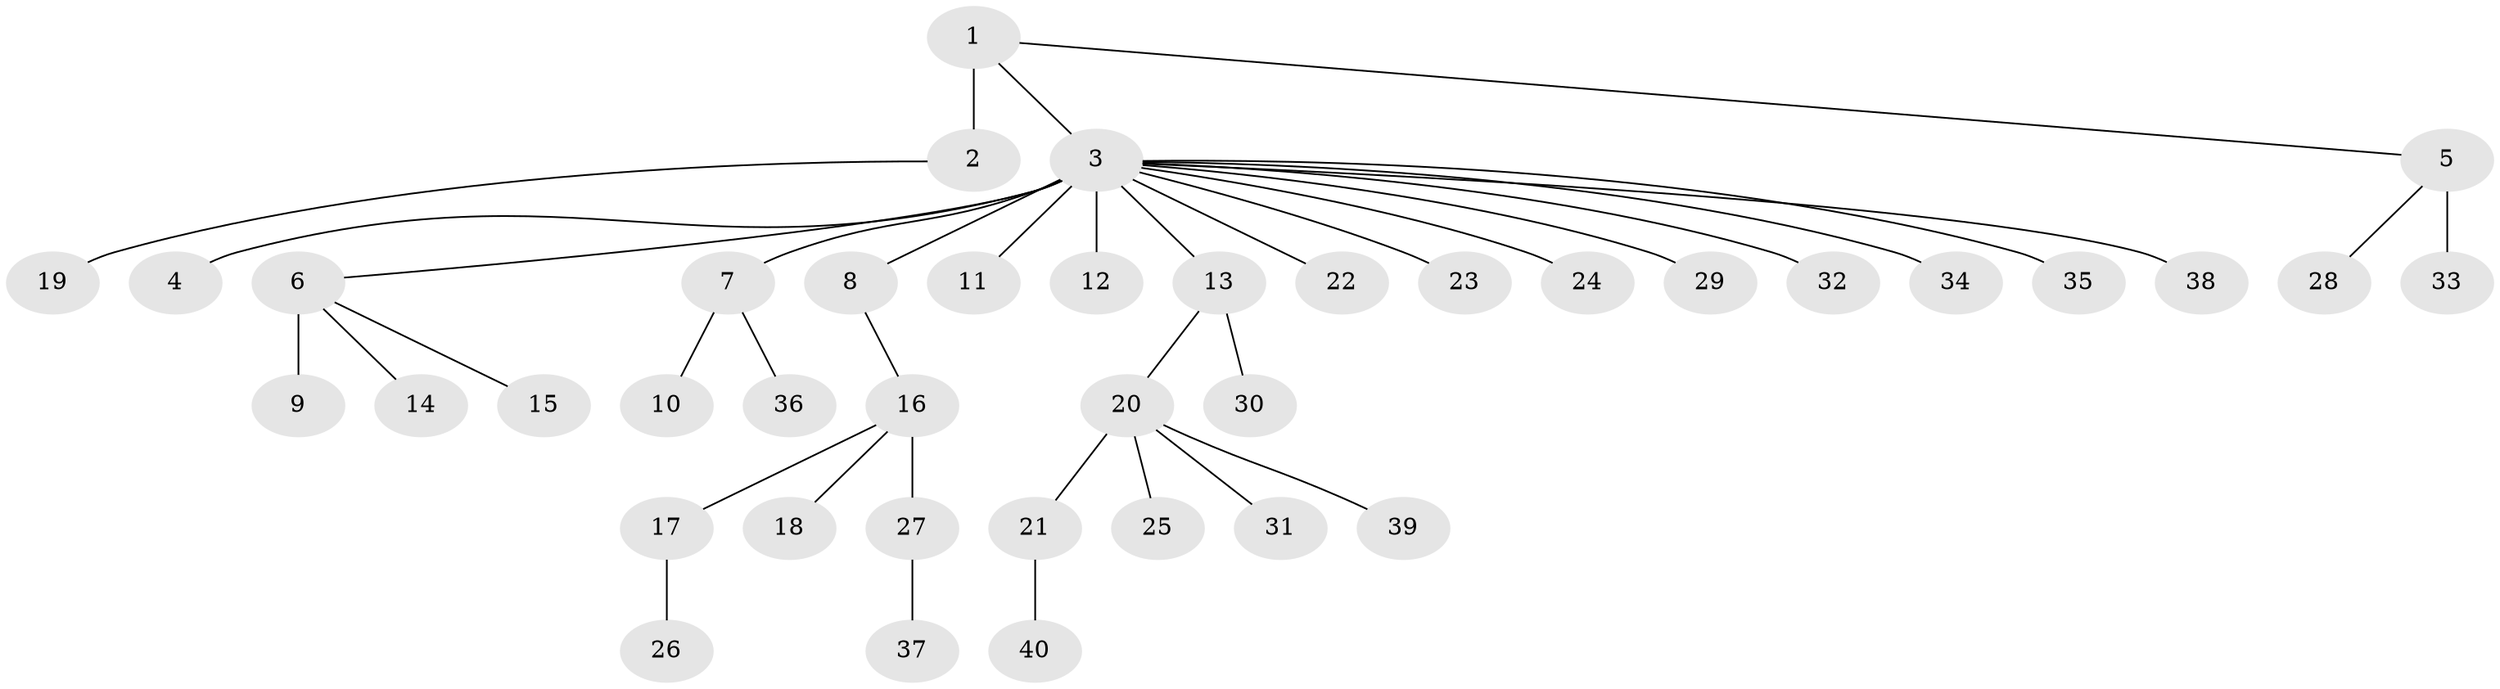 // original degree distribution, {13: 0.007575757575757576, 1: 0.6893939393939394, 28: 0.007575757575757576, 2: 0.1590909090909091, 8: 0.015151515151515152, 12: 0.007575757575757576, 5: 0.030303030303030304, 3: 0.06818181818181818, 7: 0.007575757575757576, 6: 0.007575757575757576}
// Generated by graph-tools (version 1.1) at 2025/50/03/04/25 22:50:40]
// undirected, 40 vertices, 39 edges
graph export_dot {
  node [color=gray90,style=filled];
  1;
  2;
  3;
  4;
  5;
  6;
  7;
  8;
  9;
  10;
  11;
  12;
  13;
  14;
  15;
  16;
  17;
  18;
  19;
  20;
  21;
  22;
  23;
  24;
  25;
  26;
  27;
  28;
  29;
  30;
  31;
  32;
  33;
  34;
  35;
  36;
  37;
  38;
  39;
  40;
  1 -- 2 [weight=9.0];
  1 -- 3 [weight=1.0];
  1 -- 5 [weight=1.0];
  2 -- 19 [weight=1.0];
  3 -- 4 [weight=1.0];
  3 -- 6 [weight=1.0];
  3 -- 7 [weight=1.0];
  3 -- 8 [weight=1.0];
  3 -- 11 [weight=1.0];
  3 -- 12 [weight=11.0];
  3 -- 13 [weight=1.0];
  3 -- 22 [weight=1.0];
  3 -- 23 [weight=1.0];
  3 -- 24 [weight=1.0];
  3 -- 29 [weight=1.0];
  3 -- 32 [weight=1.0];
  3 -- 34 [weight=1.0];
  3 -- 35 [weight=1.0];
  3 -- 38 [weight=1.0];
  5 -- 28 [weight=1.0];
  5 -- 33 [weight=5.0];
  6 -- 9 [weight=7.0];
  6 -- 14 [weight=1.0];
  6 -- 15 [weight=1.0];
  7 -- 10 [weight=1.0];
  7 -- 36 [weight=1.0];
  8 -- 16 [weight=1.0];
  13 -- 20 [weight=1.0];
  13 -- 30 [weight=3.0];
  16 -- 17 [weight=1.0];
  16 -- 18 [weight=1.0];
  16 -- 27 [weight=1.0];
  17 -- 26 [weight=1.0];
  20 -- 21 [weight=1.0];
  20 -- 25 [weight=1.0];
  20 -- 31 [weight=1.0];
  20 -- 39 [weight=1.0];
  21 -- 40 [weight=1.0];
  27 -- 37 [weight=3.0];
}
